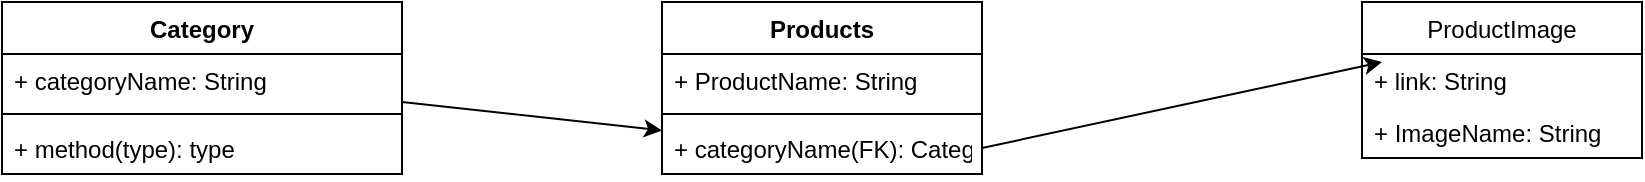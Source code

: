 <mxfile version="13.9.8" type="device"><diagram name="Page-1" id="e7e014a7-5840-1c2e-5031-d8a46d1fe8dd"><mxGraphModel dx="1426" dy="714" grid="1" gridSize="10" guides="1" tooltips="1" connect="1" arrows="1" fold="1" page="1" pageScale="1" pageWidth="1169" pageHeight="826" background="#ffffff" math="0" shadow="0"><root><mxCell id="0"/><mxCell id="1" parent="0"/><mxCell id="20" value="" style="endArrow=open;strokeColor=#FF0000;endFill=1;rounded=0" parent="1" target="18" edge="1"><mxGeometry relative="1" as="geometry"><mxPoint x="334.5" y="478" as="sourcePoint"/></mxGeometry></mxCell><mxCell id="EDy3cqP0NzSf0E6wJuOg-41" value="Category" style="swimlane;fontStyle=1;align=center;verticalAlign=top;childLayout=stackLayout;horizontal=1;startSize=26;horizontalStack=0;resizeParent=1;resizeParentMax=0;resizeLast=0;collapsible=1;marginBottom=0;" vertex="1" parent="1"><mxGeometry x="90" y="100" width="200" height="86" as="geometry"/></mxCell><mxCell id="EDy3cqP0NzSf0E6wJuOg-42" value="+ categoryName: String" style="text;strokeColor=none;fillColor=none;align=left;verticalAlign=top;spacingLeft=4;spacingRight=4;overflow=hidden;rotatable=0;points=[[0,0.5],[1,0.5]];portConstraint=eastwest;" vertex="1" parent="EDy3cqP0NzSf0E6wJuOg-41"><mxGeometry y="26" width="200" height="26" as="geometry"/></mxCell><mxCell id="EDy3cqP0NzSf0E6wJuOg-43" value="" style="line;strokeWidth=1;fillColor=none;align=left;verticalAlign=middle;spacingTop=-1;spacingLeft=3;spacingRight=3;rotatable=0;labelPosition=right;points=[];portConstraint=eastwest;" vertex="1" parent="EDy3cqP0NzSf0E6wJuOg-41"><mxGeometry y="52" width="200" height="8" as="geometry"/></mxCell><mxCell id="EDy3cqP0NzSf0E6wJuOg-44" value="+ method(type): type" style="text;strokeColor=none;fillColor=none;align=left;verticalAlign=top;spacingLeft=4;spacingRight=4;overflow=hidden;rotatable=0;points=[[0,0.5],[1,0.5]];portConstraint=eastwest;" vertex="1" parent="EDy3cqP0NzSf0E6wJuOg-41"><mxGeometry y="60" width="200" height="26" as="geometry"/></mxCell><mxCell id="EDy3cqP0NzSf0E6wJuOg-45" value="Products" style="swimlane;fontStyle=1;align=center;verticalAlign=top;childLayout=stackLayout;horizontal=1;startSize=26;horizontalStack=0;resizeParent=1;resizeParentMax=0;resizeLast=0;collapsible=1;marginBottom=0;" vertex="1" parent="1"><mxGeometry x="420" y="100" width="160" height="86" as="geometry"/></mxCell><mxCell id="EDy3cqP0NzSf0E6wJuOg-46" value="+ ProductName: String" style="text;strokeColor=none;fillColor=none;align=left;verticalAlign=top;spacingLeft=4;spacingRight=4;overflow=hidden;rotatable=0;points=[[0,0.5],[1,0.5]];portConstraint=eastwest;" vertex="1" parent="EDy3cqP0NzSf0E6wJuOg-45"><mxGeometry y="26" width="160" height="26" as="geometry"/></mxCell><mxCell id="EDy3cqP0NzSf0E6wJuOg-47" value="" style="line;strokeWidth=1;fillColor=none;align=left;verticalAlign=middle;spacingTop=-1;spacingLeft=3;spacingRight=3;rotatable=0;labelPosition=right;points=[];portConstraint=eastwest;" vertex="1" parent="EDy3cqP0NzSf0E6wJuOg-45"><mxGeometry y="52" width="160" height="8" as="geometry"/></mxCell><mxCell id="EDy3cqP0NzSf0E6wJuOg-48" value="+ categoryName(FK): Category" style="text;strokeColor=none;fillColor=none;align=left;verticalAlign=top;spacingLeft=4;spacingRight=4;overflow=hidden;rotatable=0;points=[[0,0.5],[1,0.5]];portConstraint=eastwest;" vertex="1" parent="EDy3cqP0NzSf0E6wJuOg-45"><mxGeometry y="60" width="160" height="26" as="geometry"/></mxCell><mxCell id="EDy3cqP0NzSf0E6wJuOg-49" value="ProductImage" style="swimlane;fontStyle=0;childLayout=stackLayout;horizontal=1;startSize=26;fillColor=none;horizontalStack=0;resizeParent=1;resizeParentMax=0;resizeLast=0;collapsible=1;marginBottom=0;" vertex="1" parent="1"><mxGeometry x="770" y="100" width="140" height="78" as="geometry"/></mxCell><mxCell id="EDy3cqP0NzSf0E6wJuOg-51" value="+ link: String" style="text;strokeColor=none;fillColor=none;align=left;verticalAlign=top;spacingLeft=4;spacingRight=4;overflow=hidden;rotatable=0;points=[[0,0.5],[1,0.5]];portConstraint=eastwest;" vertex="1" parent="EDy3cqP0NzSf0E6wJuOg-49"><mxGeometry y="26" width="140" height="26" as="geometry"/></mxCell><mxCell id="EDy3cqP0NzSf0E6wJuOg-52" value="+ ImageName: String" style="text;strokeColor=none;fillColor=none;align=left;verticalAlign=top;spacingLeft=4;spacingRight=4;overflow=hidden;rotatable=0;points=[[0,0.5],[1,0.5]];portConstraint=eastwest;" vertex="1" parent="EDy3cqP0NzSf0E6wJuOg-49"><mxGeometry y="52" width="140" height="26" as="geometry"/></mxCell><mxCell id="EDy3cqP0NzSf0E6wJuOg-55" value="" style="endArrow=classic;html=1;" edge="1" parent="1" source="EDy3cqP0NzSf0E6wJuOg-42" target="EDy3cqP0NzSf0E6wJuOg-48"><mxGeometry width="50" height="50" relative="1" as="geometry"><mxPoint x="560" y="380" as="sourcePoint"/><mxPoint x="610" y="330" as="targetPoint"/></mxGeometry></mxCell><mxCell id="EDy3cqP0NzSf0E6wJuOg-56" value="" style="endArrow=classic;html=1;exitX=1;exitY=0.5;exitDx=0;exitDy=0;" edge="1" parent="1" source="EDy3cqP0NzSf0E6wJuOg-48"><mxGeometry width="50" height="50" relative="1" as="geometry"><mxPoint x="560" y="390" as="sourcePoint"/><mxPoint x="780" y="130" as="targetPoint"/></mxGeometry></mxCell></root></mxGraphModel></diagram></mxfile>